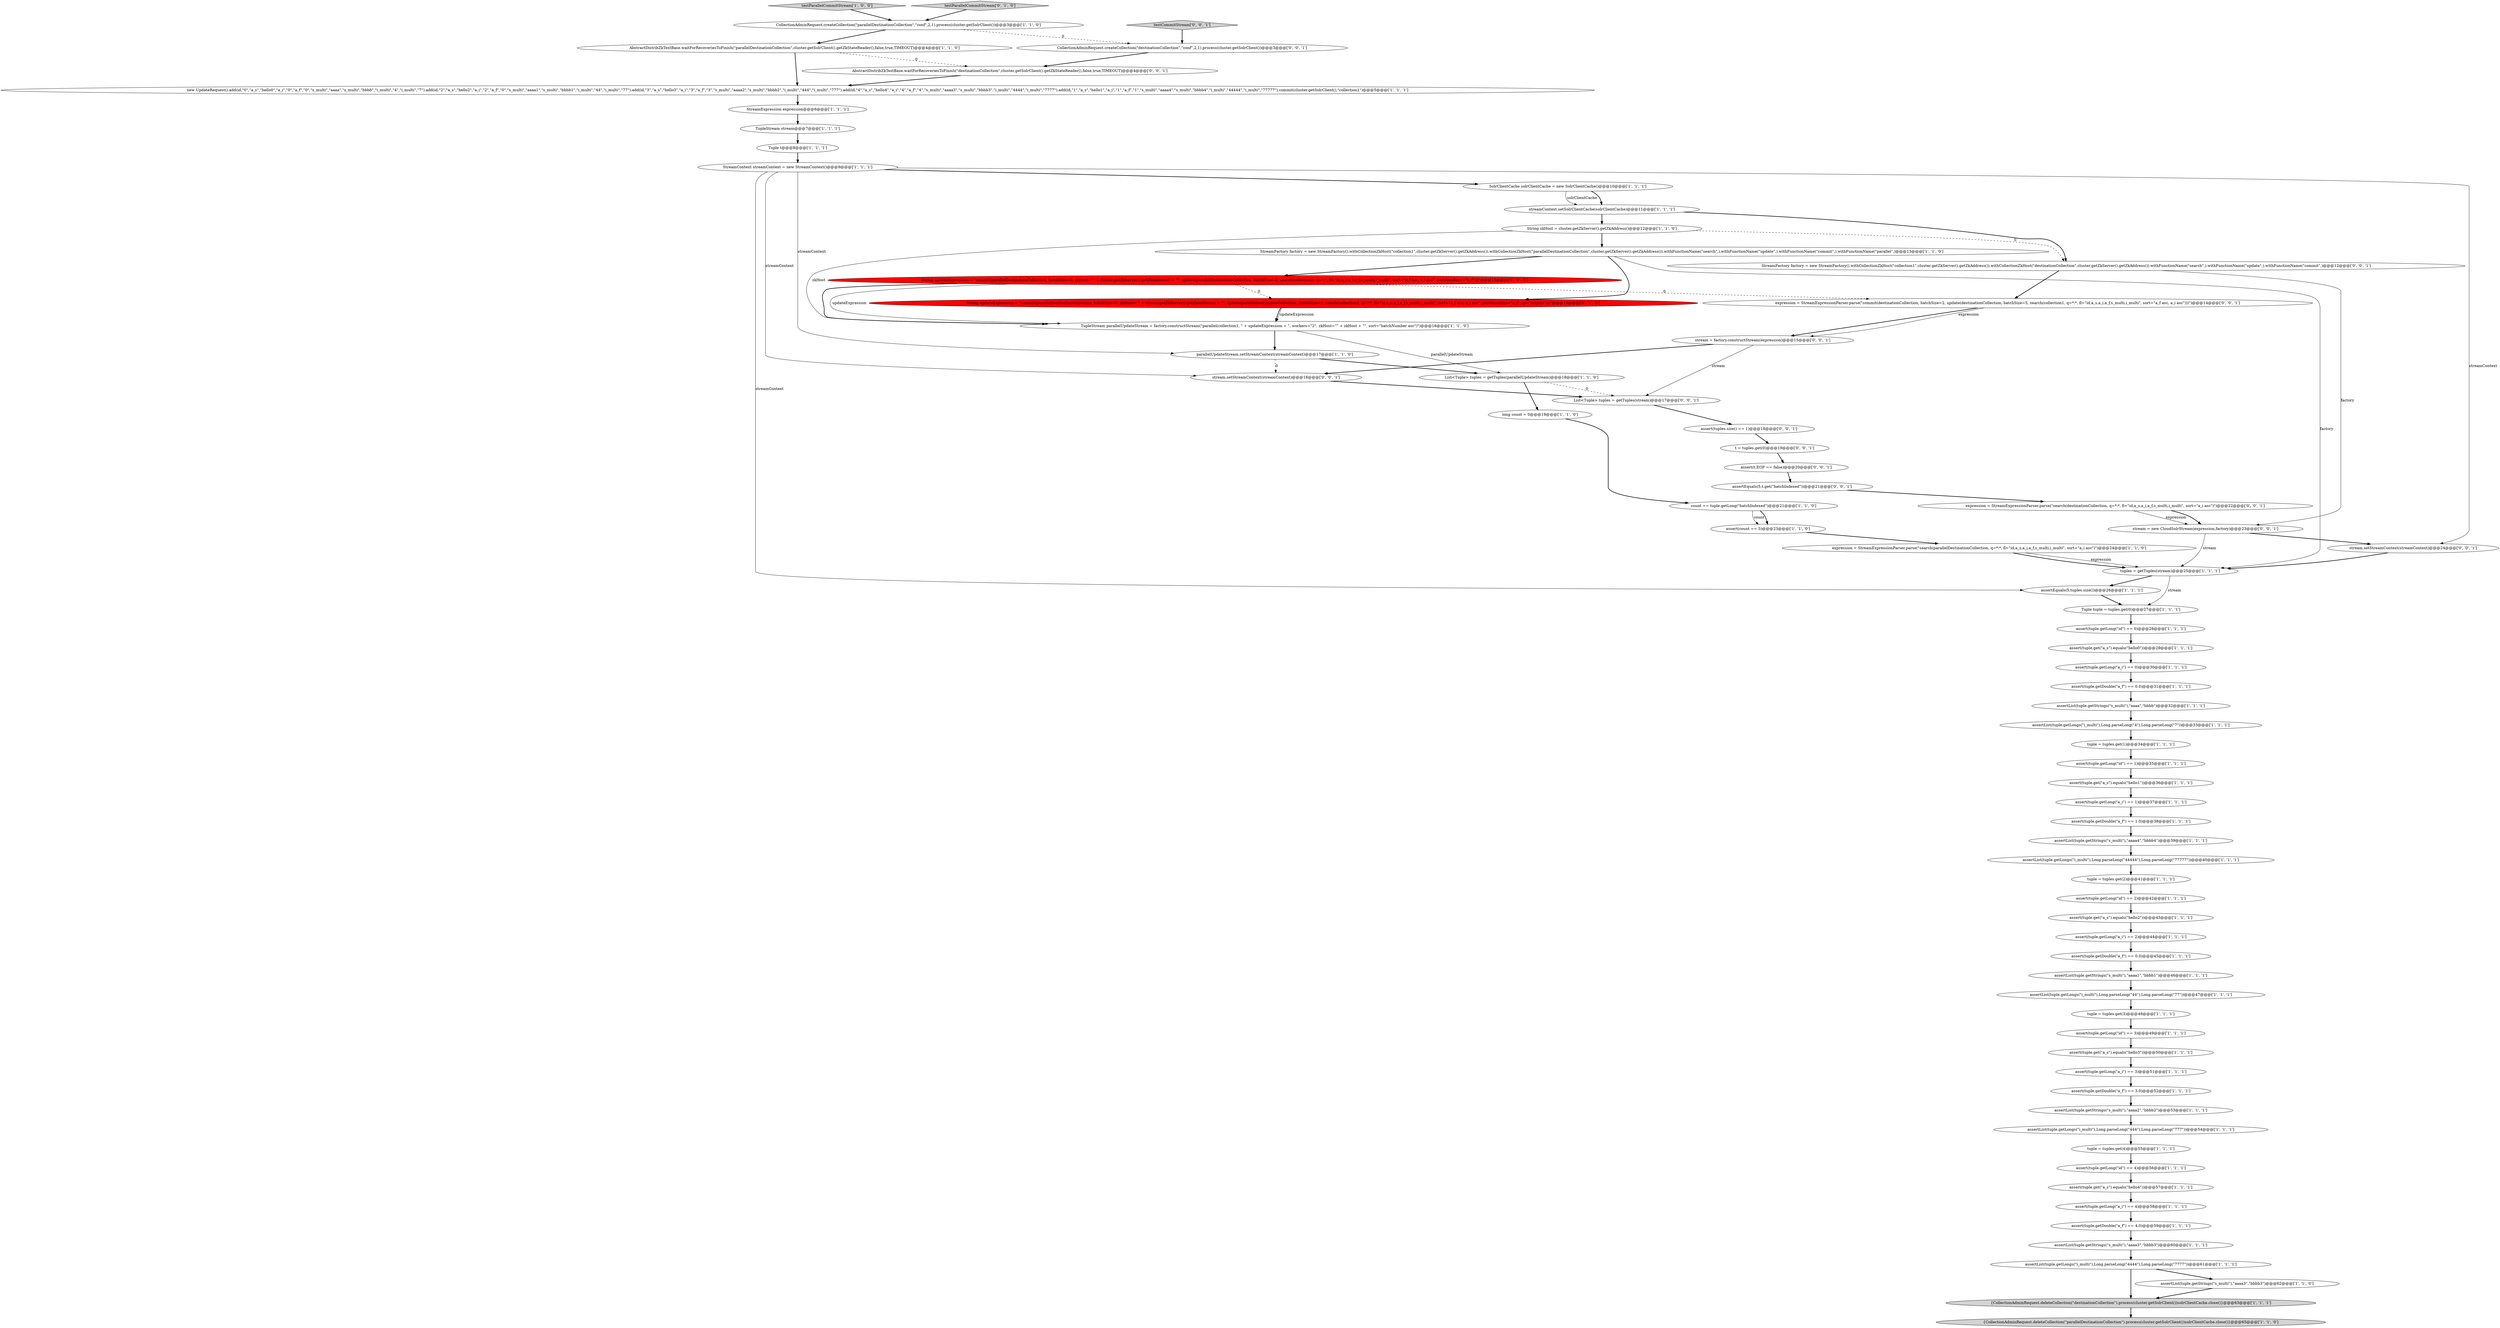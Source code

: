 digraph {
73 [style = filled, label = "stream.setStreamContext(streamContext)@@@24@@@['0', '0', '1']", fillcolor = white, shape = ellipse image = "AAA0AAABBB3BBB"];
52 [style = filled, label = "assert(tuple.get(\"a_s\").equals(\"hello4\"))@@@57@@@['1', '1', '1']", fillcolor = white, shape = ellipse image = "AAA0AAABBB1BBB"];
15 [style = filled, label = "StreamExpression expression@@@6@@@['1', '1', '1']", fillcolor = white, shape = ellipse image = "AAA0AAABBB1BBB"];
59 [style = filled, label = "assertList(tuple.getLongs(\"i_multi\"),Long.parseLong(\"44444\"),Long.parseLong(\"77777\"))@@@40@@@['1', '1', '1']", fillcolor = white, shape = ellipse image = "AAA0AAABBB1BBB"];
19 [style = filled, label = "assert(count == 5)@@@23@@@['1', '1', '0']", fillcolor = white, shape = ellipse image = "AAA0AAABBB1BBB"];
9 [style = filled, label = "TupleStream stream@@@7@@@['1', '1', '1']", fillcolor = white, shape = ellipse image = "AAA0AAABBB1BBB"];
11 [style = filled, label = "assertList(tuple.getLongs(\"i_multi\"),Long.parseLong(\"4444\"),Long.parseLong(\"7777\"))@@@61@@@['1', '1', '1']", fillcolor = white, shape = ellipse image = "AAA0AAABBB1BBB"];
24 [style = filled, label = "assert(tuple.getDouble(\"a_f\") == 1.0)@@@38@@@['1', '1', '1']", fillcolor = white, shape = ellipse image = "AAA0AAABBB1BBB"];
41 [style = filled, label = "assertList(tuple.getStrings(\"s_multi\"),\"aaaa\",\"bbbb\")@@@32@@@['1', '1', '1']", fillcolor = white, shape = ellipse image = "AAA0AAABBB1BBB"];
44 [style = filled, label = "assertList(tuple.getStrings(\"s_multi\"),\"aaaa3\",\"bbbb3\")@@@60@@@['1', '1', '1']", fillcolor = white, shape = ellipse image = "AAA0AAABBB1BBB"];
55 [style = filled, label = "assert(tuple.get(\"a_s\").equals(\"hello1\"))@@@36@@@['1', '1', '1']", fillcolor = white, shape = ellipse image = "AAA0AAABBB1BBB"];
54 [style = filled, label = "StreamContext streamContext = new StreamContext()@@@9@@@['1', '1', '1']", fillcolor = white, shape = ellipse image = "AAA0AAABBB1BBB"];
76 [style = filled, label = "assertEquals(5,t.get(\"batchIndexed\"))@@@21@@@['0', '0', '1']", fillcolor = white, shape = ellipse image = "AAA0AAABBB3BBB"];
36 [style = filled, label = "assert(tuple.getLong(\"id\") == 4)@@@56@@@['1', '1', '1']", fillcolor = white, shape = ellipse image = "AAA0AAABBB1BBB"];
6 [style = filled, label = "Tuple tuple = tuples.get(0)@@@27@@@['1', '1', '1']", fillcolor = white, shape = ellipse image = "AAA0AAABBB1BBB"];
70 [style = filled, label = "List<Tuple> tuples = getTuples(stream)@@@17@@@['0', '0', '1']", fillcolor = white, shape = ellipse image = "AAA0AAABBB3BBB"];
31 [style = filled, label = "AbstractDistribZkTestBase.waitForRecoveriesToFinish(\"parallelDestinationCollection\",cluster.getSolrClient().getZkStateReader(),false,true,TIMEOUT)@@@4@@@['1', '1', '0']", fillcolor = white, shape = ellipse image = "AAA0AAABBB1BBB"];
20 [style = filled, label = "assert(tuple.getLong(\"a_i\") == 0)@@@30@@@['1', '1', '1']", fillcolor = white, shape = ellipse image = "AAA0AAABBB1BBB"];
46 [style = filled, label = "assert(tuple.getLong(\"a_i\") == 3)@@@51@@@['1', '1', '1']", fillcolor = white, shape = ellipse image = "AAA0AAABBB1BBB"];
7 [style = filled, label = "streamContext.setSolrClientCache(solrClientCache)@@@11@@@['1', '1', '1']", fillcolor = white, shape = ellipse image = "AAA0AAABBB1BBB"];
40 [style = filled, label = "parallelUpdateStream.setStreamContext(streamContext)@@@17@@@['1', '1', '0']", fillcolor = white, shape = ellipse image = "AAA0AAABBB1BBB"];
5 [style = filled, label = "assertList(tuple.getLongs(\"i_multi\"),Long.parseLong(\"44\"),Long.parseLong(\"77\"))@@@47@@@['1', '1', '1']", fillcolor = white, shape = ellipse image = "AAA0AAABBB1BBB"];
16 [style = filled, label = "assert(tuple.get(\"a_s\").equals(\"hello2\"))@@@43@@@['1', '1', '1']", fillcolor = white, shape = ellipse image = "AAA0AAABBB1BBB"];
30 [style = filled, label = "assert(tuple.getDouble(\"a_f\") == 4.0)@@@59@@@['1', '1', '1']", fillcolor = white, shape = ellipse image = "AAA0AAABBB1BBB"];
50 [style = filled, label = "assertList(tuple.getStrings(\"s_multi\"),\"aaaa2\",\"bbbb2\")@@@53@@@['1', '1', '1']", fillcolor = white, shape = ellipse image = "AAA0AAABBB1BBB"];
51 [style = filled, label = "assertList(tuple.getLongs(\"i_multi\"),Long.parseLong(\"444\"),Long.parseLong(\"777\"))@@@54@@@['1', '1', '1']", fillcolor = white, shape = ellipse image = "AAA0AAABBB1BBB"];
13 [style = filled, label = "assert(tuple.getLong(\"a_i\") == 2)@@@44@@@['1', '1', '1']", fillcolor = white, shape = ellipse image = "AAA0AAABBB1BBB"];
56 [style = filled, label = "assertEquals(5,tuples.size())@@@26@@@['1', '1', '1']", fillcolor = white, shape = ellipse image = "AAA0AAABBB1BBB"];
4 [style = filled, label = "assertList(tuple.getStrings(\"s_multi\"),\"aaaa3\",\"bbbb3\")@@@62@@@['1', '1', '0']", fillcolor = white, shape = ellipse image = "AAA0AAABBB1BBB"];
23 [style = filled, label = "StreamFactory factory = new StreamFactory().withCollectionZkHost(\"collection1\",cluster.getZkServer().getZkAddress()).withCollectionZkHost(\"parallelDestinationCollection\",cluster.getZkServer().getZkAddress()).withFunctionName(\"search\",).withFunctionName(\"update\",).withFunctionName(\"commit\",).withFunctionName(\"parallel\",)@@@13@@@['1', '1', '0']", fillcolor = white, shape = ellipse image = "AAA0AAABBB1BBB"];
14 [style = filled, label = "assert(tuple.getDouble(\"a_f\") == 0.0)@@@45@@@['1', '1', '1']", fillcolor = white, shape = ellipse image = "AAA0AAABBB1BBB"];
18 [style = filled, label = "long count = 0@@@19@@@['1', '1', '0']", fillcolor = white, shape = ellipse image = "AAA0AAABBB1BBB"];
21 [style = filled, label = "assertList(tuple.getLongs(\"i_multi\"),Long.parseLong(\"4\"),Long.parseLong(\"7\"))@@@33@@@['1', '1', '1']", fillcolor = white, shape = ellipse image = "AAA0AAABBB1BBB"];
53 [style = filled, label = "assert(tuple.getLong(\"id\") == 1)@@@35@@@['1', '1', '1']", fillcolor = white, shape = ellipse image = "AAA0AAABBB1BBB"];
8 [style = filled, label = "expression = StreamExpressionParser.parse(\"search(parallelDestinationCollection, q=*:*, fl=\"id,a_s,a_i,a_f,s_multi,i_multi\", sort=\"a_i asc\")\")@@@24@@@['1', '1', '0']", fillcolor = white, shape = ellipse image = "AAA0AAABBB1BBB"];
33 [style = filled, label = "List<Tuple> tuples = getTuples(parallelUpdateStream)@@@18@@@['1', '1', '0']", fillcolor = white, shape = ellipse image = "AAA0AAABBB1BBB"];
38 [style = filled, label = "assertList(tuple.getStrings(\"s_multi\"),\"aaaa1\",\"bbbb1\")@@@46@@@['1', '1', '1']", fillcolor = white, shape = ellipse image = "AAA0AAABBB1BBB"];
64 [style = filled, label = "AbstractDistribZkTestBase.waitForRecoveriesToFinish(\"destinationCollection\",cluster.getSolrClient().getZkStateReader(),false,true,TIMEOUT)@@@4@@@['0', '0', '1']", fillcolor = white, shape = ellipse image = "AAA0AAABBB3BBB"];
0 [style = filled, label = "{CollectionAdminRequest.deleteCollection(\"parallelDestinationCollection\").process(cluster.getSolrClient())solrClientCache.close()}@@@65@@@['1', '1', '0']", fillcolor = lightgray, shape = ellipse image = "AAA0AAABBB1BBB"];
75 [style = filled, label = "stream = factory.constructStream(expression)@@@15@@@['0', '0', '1']", fillcolor = white, shape = ellipse image = "AAA0AAABBB3BBB"];
2 [style = filled, label = "{CollectionAdminRequest.deleteCollection(\"destinationCollection\").process(cluster.getSolrClient())solrClientCache.close()}@@@63@@@['1', '1', '1']", fillcolor = lightgray, shape = ellipse image = "AAA0AAABBB1BBB"];
32 [style = filled, label = "String zkHost = cluster.getZkServer().getZkAddress()@@@12@@@['1', '1', '0']", fillcolor = white, shape = ellipse image = "AAA0AAABBB1BBB"];
67 [style = filled, label = "StreamFactory factory = new StreamFactory().withCollectionZkHost(\"collection1\",cluster.getZkServer().getZkAddress()).withCollectionZkHost(\"destinationCollection\",cluster.getZkServer().getZkAddress()).withFunctionName(\"search\",).withFunctionName(\"update\",).withFunctionName(\"commit\",)@@@12@@@['0', '0', '1']", fillcolor = white, shape = ellipse image = "AAA0AAABBB3BBB"];
66 [style = filled, label = "t = tuples.get(0)@@@19@@@['0', '0', '1']", fillcolor = white, shape = ellipse image = "AAA0AAABBB3BBB"];
57 [style = filled, label = "assert(tuple.getLong(\"id\") == 3)@@@49@@@['1', '1', '1']", fillcolor = white, shape = ellipse image = "AAA0AAABBB1BBB"];
29 [style = filled, label = "assert(tuple.getDouble(\"a_f\") == 3.0)@@@52@@@['1', '1', '1']", fillcolor = white, shape = ellipse image = "AAA0AAABBB1BBB"];
37 [style = filled, label = "assert(tuple.getDouble(\"a_f\") == 0.0)@@@31@@@['1', '1', '1']", fillcolor = white, shape = ellipse image = "AAA0AAABBB1BBB"];
25 [style = filled, label = "assert(tuple.getLong(\"a_i\") == 4)@@@58@@@['1', '1', '1']", fillcolor = white, shape = ellipse image = "AAA0AAABBB1BBB"];
58 [style = filled, label = "assert(tuple.get(\"a_s\").equals(\"hello0\"))@@@29@@@['1', '1', '1']", fillcolor = white, shape = ellipse image = "AAA0AAABBB1BBB"];
65 [style = filled, label = "testCommitStream['0', '0', '1']", fillcolor = lightgray, shape = diamond image = "AAA0AAABBB3BBB"];
71 [style = filled, label = "expression = StreamExpressionParser.parse(\"commit(destinationCollection, batchSize=2, update(destinationCollection, batchSize=5, search(collection1, q=*:*, fl=\"id,a_s,a_i,a_f,s_multi,i_multi\", sort=\"a_f asc, a_i asc\")))\")@@@14@@@['0', '0', '1']", fillcolor = white, shape = ellipse image = "AAA0AAABBB3BBB"];
10 [style = filled, label = "CollectionAdminRequest.createCollection(\"parallelDestinationCollection\",\"conf\",2,1).process(cluster.getSolrClient())@@@3@@@['1', '1', '0']", fillcolor = white, shape = ellipse image = "AAA0AAABBB1BBB"];
69 [style = filled, label = "CollectionAdminRequest.createCollection(\"destinationCollection\",\"conf\",2,1).process(cluster.getSolrClient())@@@3@@@['0', '0', '1']", fillcolor = white, shape = ellipse image = "AAA0AAABBB3BBB"];
39 [style = filled, label = "assertList(tuple.getStrings(\"s_multi\"),\"aaaa4\",\"bbbb4\")@@@39@@@['1', '1', '1']", fillcolor = white, shape = ellipse image = "AAA0AAABBB1BBB"];
68 [style = filled, label = "stream.setStreamContext(streamContext)@@@16@@@['0', '0', '1']", fillcolor = white, shape = ellipse image = "AAA0AAABBB3BBB"];
1 [style = filled, label = "assert(tuple.getLong(\"id\") == 0)@@@28@@@['1', '1', '1']", fillcolor = white, shape = ellipse image = "AAA0AAABBB1BBB"];
34 [style = filled, label = "tuple = tuples.get(4)@@@55@@@['1', '1', '1']", fillcolor = white, shape = ellipse image = "AAA0AAABBB1BBB"];
35 [style = filled, label = "assert(tuple.getLong(\"a_i\") == 1)@@@37@@@['1', '1', '1']", fillcolor = white, shape = ellipse image = "AAA0AAABBB1BBB"];
42 [style = filled, label = "TupleStream parallelUpdateStream = factory.constructStream(\"parallel(collection1, \" + updateExpression + \", workers=\"2\", zkHost=\"\" + zkHost + \"\", sort=\"batchNumber asc\")\")@@@16@@@['1', '1', '0']", fillcolor = white, shape = ellipse image = "AAA0AAABBB1BBB"];
60 [style = filled, label = "String updateExpression = \"commit(parallelDestinationCollection, batchSize=0, zkHost=\"\" + cluster.getZkServer().getZkAddress() + \"\", update(parallelDestinationCollection, batchSize=2, search(collection1, q=*:*, fl=\"id,a_s,a_i,a_f,s_multi,i_multi\", sort=\"a_f asc, a_i asc\", partitionKeys=\"a_f\", qt=\"/export\")))\"@@@15@@@['0', '1', '0']", fillcolor = red, shape = ellipse image = "AAA1AAABBB2BBB"];
72 [style = filled, label = "assert(tuples.size() == 1)@@@18@@@['0', '0', '1']", fillcolor = white, shape = ellipse image = "AAA0AAABBB3BBB"];
17 [style = filled, label = "String updateExpression = \"commit(parallelDestinationCollection, batchSize=0, zkHost=\"\" + cluster.getZkServer().getZkAddress() + \"\", update(parallelDestinationCollection, batchSize=2, search(collection1, q=*:*, fl=\"id,a_s,a_i,a_f,s_multi,i_multi\", sort=\"a_f asc, a_i asc\", partitionKeys=\"a_f\")))\"@@@15@@@['1', '0', '0']", fillcolor = red, shape = ellipse image = "AAA1AAABBB1BBB"];
22 [style = filled, label = "tuple = tuples.get(1)@@@34@@@['1', '1', '1']", fillcolor = white, shape = ellipse image = "AAA0AAABBB1BBB"];
47 [style = filled, label = "assert(tuple.get(\"a_s\").equals(\"hello3\"))@@@50@@@['1', '1', '1']", fillcolor = white, shape = ellipse image = "AAA0AAABBB1BBB"];
3 [style = filled, label = "tuple = tuples.get(3)@@@48@@@['1', '1', '1']", fillcolor = white, shape = ellipse image = "AAA0AAABBB1BBB"];
12 [style = filled, label = "assert(tuple.getLong(\"id\") == 2)@@@42@@@['1', '1', '1']", fillcolor = white, shape = ellipse image = "AAA0AAABBB1BBB"];
45 [style = filled, label = "SolrClientCache solrClientCache = new SolrClientCache()@@@10@@@['1', '1', '1']", fillcolor = white, shape = ellipse image = "AAA0AAABBB1BBB"];
63 [style = filled, label = "expression = StreamExpressionParser.parse(\"search(destinationCollection, q=*:*, fl=\"id,a_s,a_i,a_f,s_multi,i_multi\", sort=\"a_i asc\")\")@@@22@@@['0', '0', '1']", fillcolor = white, shape = ellipse image = "AAA0AAABBB3BBB"];
26 [style = filled, label = "tuple = tuples.get(2)@@@41@@@['1', '1', '1']", fillcolor = white, shape = ellipse image = "AAA0AAABBB1BBB"];
62 [style = filled, label = "assert(t.EOF == false)@@@20@@@['0', '0', '1']", fillcolor = white, shape = ellipse image = "AAA0AAABBB3BBB"];
74 [style = filled, label = "stream = new CloudSolrStream(expression,factory)@@@23@@@['0', '0', '1']", fillcolor = white, shape = ellipse image = "AAA0AAABBB3BBB"];
43 [style = filled, label = "tuples = getTuples(stream)@@@25@@@['1', '1', '1']", fillcolor = white, shape = ellipse image = "AAA0AAABBB1BBB"];
49 [style = filled, label = "new UpdateRequest().add(id,\"0\",\"a_s\",\"hello0\",\"a_i\",\"0\",\"a_f\",\"0\",\"s_multi\",\"aaaa\",\"s_multi\",\"bbbb\",\"i_multi\",\"4\",\"i_multi\",\"7\").add(id,\"2\",\"a_s\",\"hello2\",\"a_i\",\"2\",\"a_f\",\"0\",\"s_multi\",\"aaaa1\",\"s_multi\",\"bbbb1\",\"i_multi\",\"44\",\"i_multi\",\"77\").add(id,\"3\",\"a_s\",\"hello3\",\"a_i\",\"3\",\"a_f\",\"3\",\"s_multi\",\"aaaa2\",\"s_multi\",\"bbbb2\",\"i_multi\",\"444\",\"i_multi\",\"777\").add(id,\"4\",\"a_s\",\"hello4\",\"a_i\",\"4\",\"a_f\",\"4\",\"s_multi\",\"aaaa3\",\"s_multi\",\"bbbb3\",\"i_multi\",\"4444\",\"i_multi\",\"7777\").add(id,\"1\",\"a_s\",\"hello1\",\"a_i\",\"1\",\"a_f\",\"1\",\"s_multi\",\"aaaa4\",\"s_multi\",\"bbbb4\",\"i_multi\",\"44444\",\"i_multi\",\"77777\").commit(cluster.getSolrClient(),\"collection1\")@@@5@@@['1', '1', '1']", fillcolor = white, shape = ellipse image = "AAA0AAABBB1BBB"];
28 [style = filled, label = "Tuple t@@@8@@@['1', '1', '1']", fillcolor = white, shape = ellipse image = "AAA0AAABBB1BBB"];
27 [style = filled, label = "testParallelCommitStream['1', '0', '0']", fillcolor = lightgray, shape = diamond image = "AAA0AAABBB1BBB"];
48 [style = filled, label = "count += tuple.getLong(\"batchIndexed\")@@@21@@@['1', '1', '0']", fillcolor = white, shape = ellipse image = "AAA0AAABBB1BBB"];
61 [style = filled, label = "testParallelCommitStream['0', '1', '0']", fillcolor = lightgray, shape = diamond image = "AAA0AAABBB2BBB"];
5->3 [style = bold, label=""];
63->74 [style = solid, label="expression"];
7->32 [style = bold, label=""];
32->23 [style = bold, label=""];
39->59 [style = bold, label=""];
25->30 [style = bold, label=""];
17->71 [style = dashed, label="0"];
24->39 [style = bold, label=""];
62->76 [style = bold, label=""];
7->67 [style = bold, label=""];
33->70 [style = dashed, label="0"];
66->62 [style = bold, label=""];
67->71 [style = bold, label=""];
61->10 [style = bold, label=""];
45->7 [style = bold, label=""];
48->19 [style = solid, label="count"];
26->12 [style = bold, label=""];
31->64 [style = dashed, label="0"];
33->18 [style = bold, label=""];
58->20 [style = bold, label=""];
20->37 [style = bold, label=""];
65->69 [style = bold, label=""];
75->68 [style = bold, label=""];
23->17 [style = bold, label=""];
43->6 [style = solid, label="stream"];
13->14 [style = bold, label=""];
59->26 [style = bold, label=""];
54->56 [style = solid, label="streamContext"];
73->43 [style = bold, label=""];
10->31 [style = bold, label=""];
45->7 [style = solid, label="solrClientCache"];
10->69 [style = dashed, label="0"];
74->43 [style = solid, label="stream"];
41->21 [style = bold, label=""];
68->70 [style = bold, label=""];
28->54 [style = bold, label=""];
23->43 [style = solid, label="factory"];
69->64 [style = bold, label=""];
14->38 [style = bold, label=""];
4->2 [style = bold, label=""];
17->42 [style = bold, label=""];
71->75 [style = bold, label=""];
42->40 [style = bold, label=""];
54->73 [style = solid, label="streamContext"];
1->58 [style = bold, label=""];
21->22 [style = bold, label=""];
15->9 [style = bold, label=""];
34->36 [style = bold, label=""];
55->35 [style = bold, label=""];
54->68 [style = solid, label="streamContext"];
30->44 [style = bold, label=""];
38->5 [style = bold, label=""];
56->6 [style = bold, label=""];
16->13 [style = bold, label=""];
36->52 [style = bold, label=""];
54->40 [style = solid, label="streamContext"];
37->41 [style = bold, label=""];
11->4 [style = bold, label=""];
31->49 [style = bold, label=""];
63->74 [style = bold, label=""];
46->29 [style = bold, label=""];
35->24 [style = bold, label=""];
75->70 [style = solid, label="stream"];
9->28 [style = bold, label=""];
6->1 [style = bold, label=""];
40->33 [style = bold, label=""];
2->0 [style = bold, label=""];
8->43 [style = solid, label="expression"];
18->48 [style = bold, label=""];
29->50 [style = bold, label=""];
27->10 [style = bold, label=""];
49->15 [style = bold, label=""];
32->67 [style = dashed, label="0"];
70->72 [style = bold, label=""];
57->47 [style = bold, label=""];
60->42 [style = bold, label=""];
60->42 [style = solid, label="updateExpression"];
53->55 [style = bold, label=""];
40->68 [style = dashed, label="0"];
54->45 [style = bold, label=""];
32->42 [style = solid, label="zkHost"];
71->75 [style = solid, label="expression"];
74->73 [style = bold, label=""];
17->42 [style = solid, label="updateExpression"];
47->46 [style = bold, label=""];
8->43 [style = bold, label=""];
12->16 [style = bold, label=""];
11->2 [style = bold, label=""];
19->8 [style = bold, label=""];
23->60 [style = bold, label=""];
22->53 [style = bold, label=""];
52->25 [style = bold, label=""];
50->51 [style = bold, label=""];
48->19 [style = bold, label=""];
44->11 [style = bold, label=""];
72->66 [style = bold, label=""];
64->49 [style = bold, label=""];
3->57 [style = bold, label=""];
51->34 [style = bold, label=""];
17->60 [style = dashed, label="0"];
67->74 [style = solid, label="factory"];
76->63 [style = bold, label=""];
42->33 [style = solid, label="parallelUpdateStream"];
43->56 [style = bold, label=""];
}
